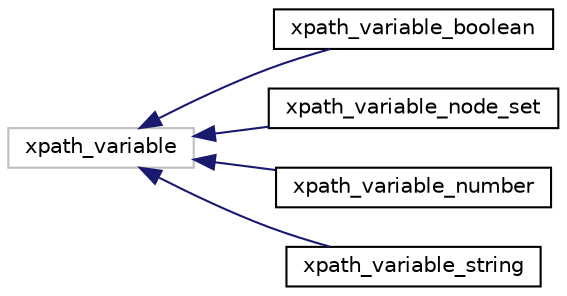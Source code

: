 digraph "Graphical Class Hierarchy"
{
 // LATEX_PDF_SIZE
  edge [fontname="Helvetica",fontsize="10",labelfontname="Helvetica",labelfontsize="10"];
  node [fontname="Helvetica",fontsize="10",shape=record];
  rankdir="LR";
  Node3 [label="xpath_variable",height=0.2,width=0.4,color="grey75", fillcolor="white", style="filled",tooltip=" "];
  Node3 -> Node0 [dir="back",color="midnightblue",fontsize="10",style="solid",fontname="Helvetica"];
  Node0 [label="xpath_variable_boolean",height=0.2,width=0.4,color="black", fillcolor="white", style="filled",URL="$structxpath__variable__boolean.html",tooltip=" "];
  Node3 -> Node5 [dir="back",color="midnightblue",fontsize="10",style="solid",fontname="Helvetica"];
  Node5 [label="xpath_variable_node_set",height=0.2,width=0.4,color="black", fillcolor="white", style="filled",URL="$structxpath__variable__node__set.html",tooltip=" "];
  Node3 -> Node6 [dir="back",color="midnightblue",fontsize="10",style="solid",fontname="Helvetica"];
  Node6 [label="xpath_variable_number",height=0.2,width=0.4,color="black", fillcolor="white", style="filled",URL="$structxpath__variable__number.html",tooltip=" "];
  Node3 -> Node7 [dir="back",color="midnightblue",fontsize="10",style="solid",fontname="Helvetica"];
  Node7 [label="xpath_variable_string",height=0.2,width=0.4,color="black", fillcolor="white", style="filled",URL="$structxpath__variable__string.html",tooltip=" "];
}
